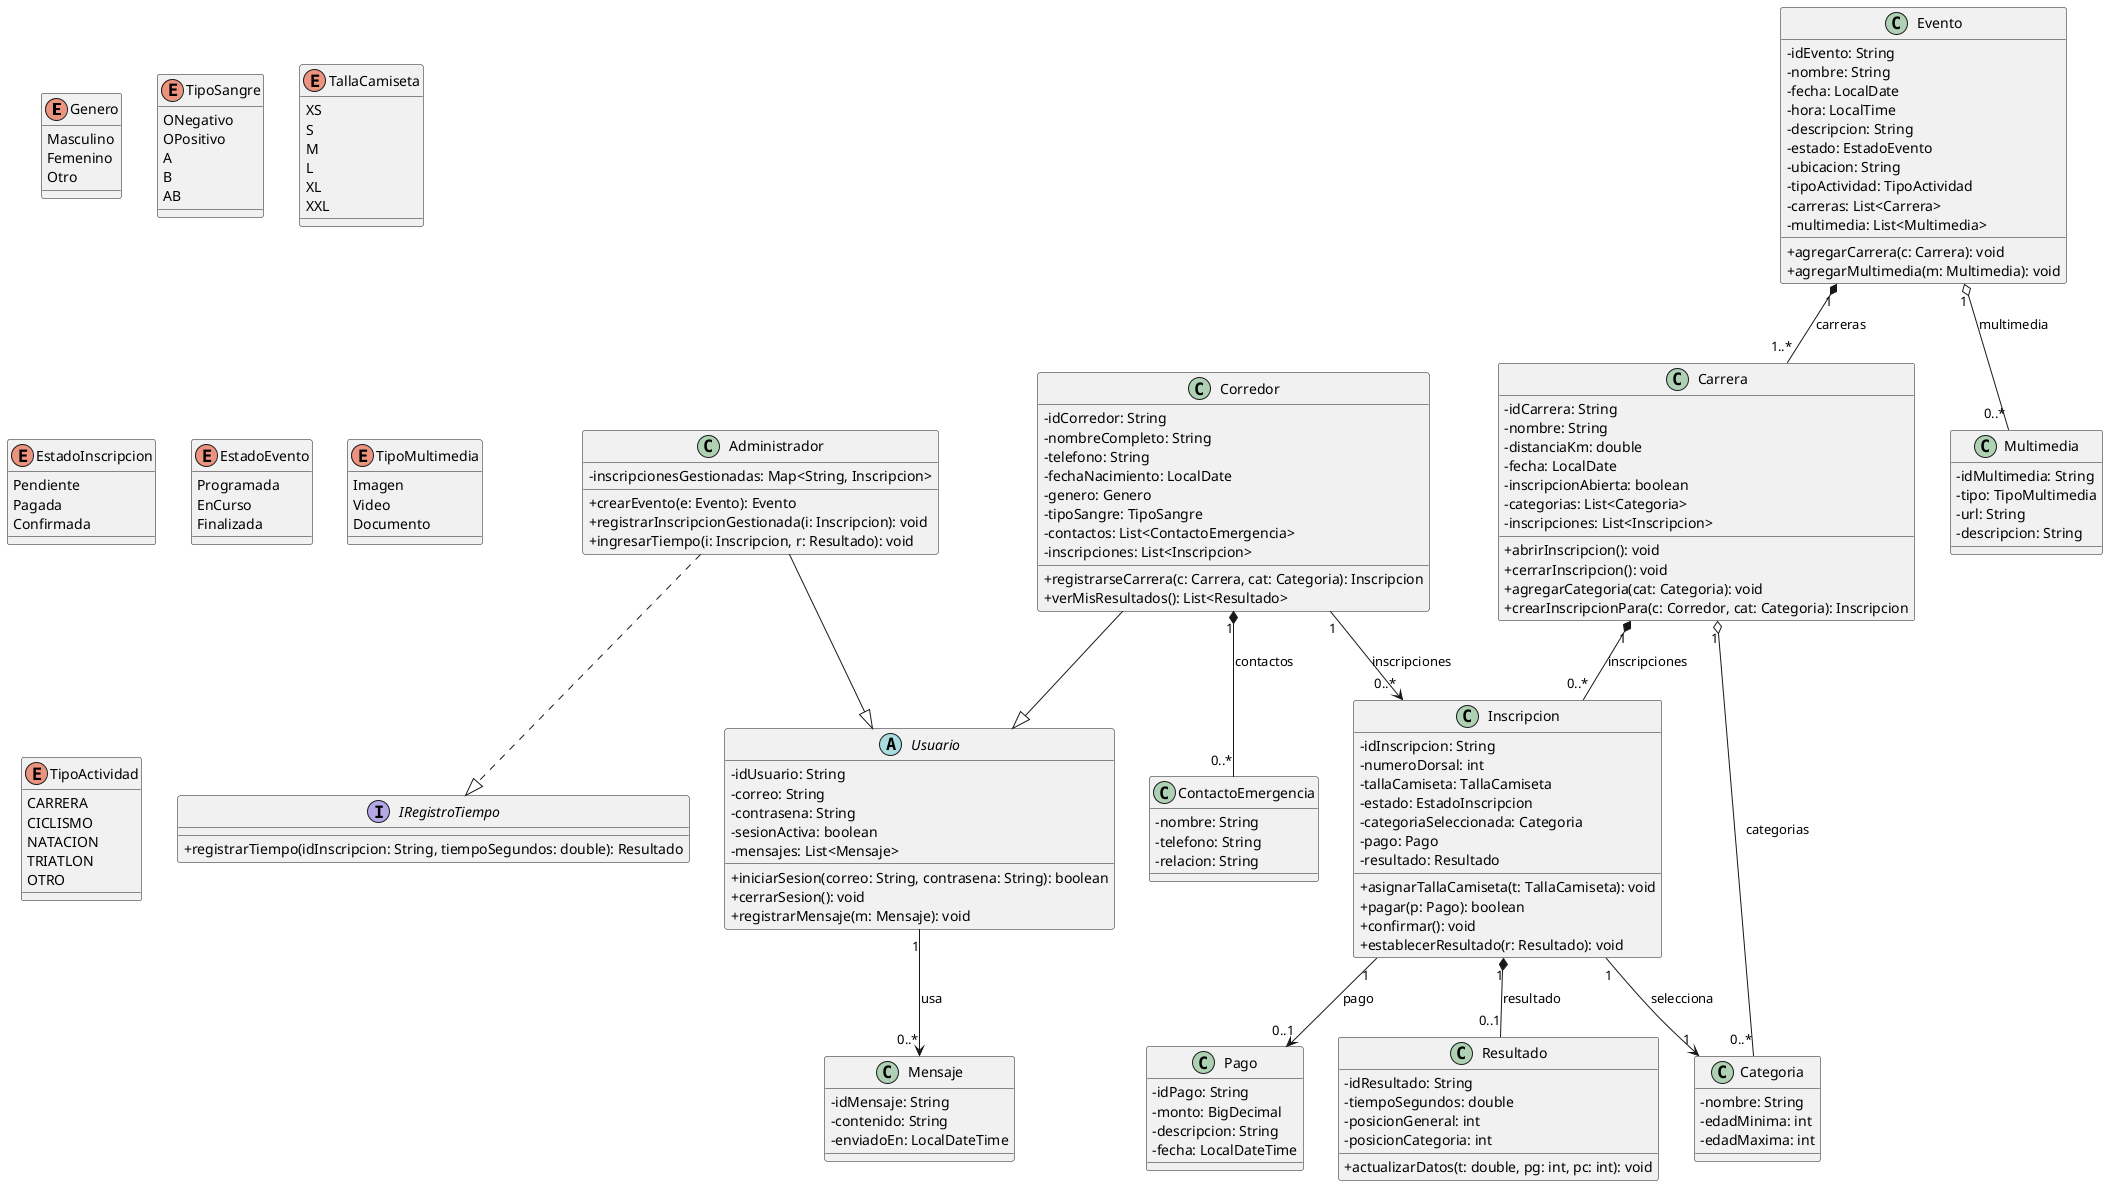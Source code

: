 @startuml
skinparam classAttributeIconSize 0

enum Genero {
  Masculino
  Femenino
  Otro
}

enum TipoSangre {
  ONegativo
  OPositivo
  A
  B
  AB
}

enum TallaCamiseta {
  XS
  S
  M
  L
  XL
  XXL
}

enum EstadoInscripcion {
  Pendiente
  Pagada
  Confirmada
}

enum EstadoEvento {
  Programada
  EnCurso
  Finalizada
}

enum TipoMultimedia {
  Imagen
  Video
  Documento
}

enum TipoActividad {
  CARRERA
  CICLISMO
  NATACION
  TRIATLON
  OTRO
}

interface IRegistroTiempo {
  +registrarTiempo(idInscripcion: String, tiempoSegundos: double): Resultado
}

abstract class Usuario {
  - idUsuario: String
  - correo: String
  - contrasena: String
  - sesionActiva: boolean
  - mensajes: List<Mensaje>
  +iniciarSesion(correo: String, contrasena: String): boolean
  +cerrarSesion(): void
  +registrarMensaje(m: Mensaje): void
}

class Administrador {
  - inscripcionesGestionadas: Map<String, Inscripcion>
  +crearEvento(e: Evento): Evento
  +registrarInscripcionGestionada(i: Inscripcion): void
  +ingresarTiempo(i: Inscripcion, r: Resultado): void
}

class Corredor {
  - idCorredor: String
  - nombreCompleto: String
  - telefono: String
  - fechaNacimiento: LocalDate
  - genero: Genero
  - tipoSangre: TipoSangre
  - contactos: List<ContactoEmergencia>
  - inscripciones: List<Inscripcion>
  +registrarseCarrera(c: Carrera, cat: Categoria): Inscripcion
  +verMisResultados(): List<Resultado>
}

class ContactoEmergencia {
  - nombre: String
  - telefono: String
  - relacion: String
}

class Mensaje {
  - idMensaje: String
  - contenido: String
  - enviadoEn: LocalDateTime
}

class Evento {
  - idEvento: String
  - nombre: String
  - fecha: LocalDate
  - hora: LocalTime
  - descripcion: String
  - estado: EstadoEvento
  - ubicacion: String
  - tipoActividad: TipoActividad
  - carreras: List<Carrera>
  - multimedia: List<Multimedia>
  +agregarCarrera(c: Carrera): void
  +agregarMultimedia(m: Multimedia): void
}

class Carrera {
  - idCarrera: String
  - nombre: String
  - distanciaKm: double
  - fecha: LocalDate
  - inscripcionAbierta: boolean
  - categorias: List<Categoria>
  - inscripciones: List<Inscripcion>
  +abrirInscripcion(): void
  +cerrarInscripcion(): void
  +agregarCategoria(cat: Categoria): void
  +crearInscripcionPara(c: Corredor, cat: Categoria): Inscripcion
}

class Categoria {
  - nombre: String
  - edadMinima: int
  - edadMaxima: int
}

class Multimedia {
  - idMultimedia: String
  - tipo: TipoMultimedia
  - url: String
  - descripcion: String
}

class Inscripcion {
  - idInscripcion: String
  - numeroDorsal: int
  - tallaCamiseta: TallaCamiseta
  - estado: EstadoInscripcion
  - categoriaSeleccionada: Categoria
  - pago: Pago
  - resultado: Resultado
  +asignarTallaCamiseta(t: TallaCamiseta): void
  +pagar(p: Pago): boolean
  +confirmar(): void
  +establecerResultado(r: Resultado): void
}

class Pago {
  - idPago: String
  - monto: BigDecimal
  - descripcion: String
  - fecha: LocalDateTime
}

class Resultado {
  - idResultado: String
  - tiempoSegundos: double
  - posicionGeneral: int
  - posicionCategoria: int
  +actualizarDatos(t: double, pg: int, pc: int): void
}

Administrador --|> Usuario
Corredor --|> Usuario
Administrador ..|> IRegistroTiempo

Usuario "1" --> "0..*" Mensaje : usa
Corredor "1" *-- "0..*" ContactoEmergencia : contactos
Corredor "1" --> "0..*" Inscripcion : inscripciones
Carrera "1" *-- "0..*" Inscripcion : inscripciones
Carrera "1" o-- "0..*" Categoria : categorias
Evento "1" *-- "1..*" Carrera : carreras
Evento "1" o-- "0..*" Multimedia : multimedia
Inscripcion "1" --> "0..1" Pago : pago
Inscripcion "1" *-- "0..1" Resultado : resultado
Inscripcion "1" --> "1" Categoria : selecciona

@enduml
